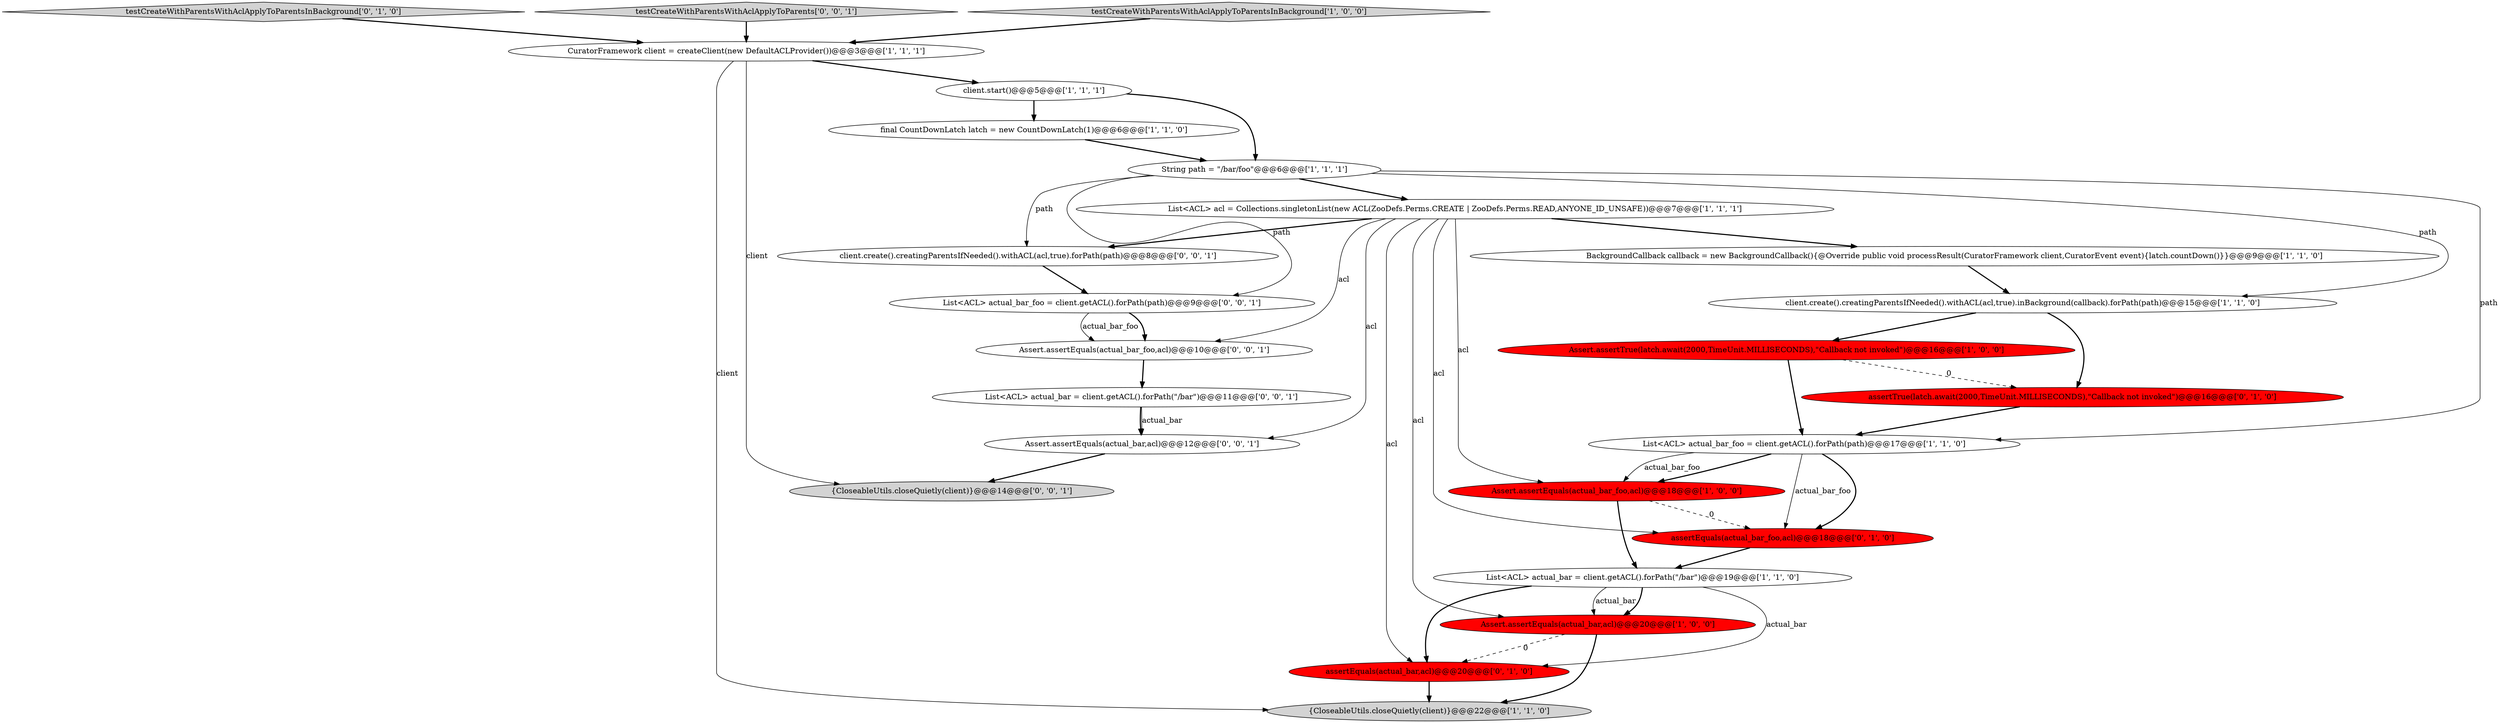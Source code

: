 digraph {
3 [style = filled, label = "{CloseableUtils.closeQuietly(client)}@@@22@@@['1', '1', '0']", fillcolor = lightgray, shape = ellipse image = "AAA0AAABBB1BBB"];
14 [style = filled, label = "assertEquals(actual_bar,acl)@@@20@@@['0', '1', '0']", fillcolor = red, shape = ellipse image = "AAA1AAABBB2BBB"];
16 [style = filled, label = "testCreateWithParentsWithAclApplyToParentsInBackground['0', '1', '0']", fillcolor = lightgray, shape = diamond image = "AAA0AAABBB2BBB"];
15 [style = filled, label = "assertTrue(latch.await(2000,TimeUnit.MILLISECONDS),\"Callback not invoked\")@@@16@@@['0', '1', '0']", fillcolor = red, shape = ellipse image = "AAA1AAABBB2BBB"];
22 [style = filled, label = "testCreateWithParentsWithAclApplyToParents['0', '0', '1']", fillcolor = lightgray, shape = diamond image = "AAA0AAABBB3BBB"];
10 [style = filled, label = "Assert.assertTrue(latch.await(2000,TimeUnit.MILLISECONDS),\"Callback not invoked\")@@@16@@@['1', '0', '0']", fillcolor = red, shape = ellipse image = "AAA1AAABBB1BBB"];
2 [style = filled, label = "Assert.assertEquals(actual_bar,acl)@@@20@@@['1', '0', '0']", fillcolor = red, shape = ellipse image = "AAA1AAABBB1BBB"];
5 [style = filled, label = "CuratorFramework client = createClient(new DefaultACLProvider())@@@3@@@['1', '1', '1']", fillcolor = white, shape = ellipse image = "AAA0AAABBB1BBB"];
18 [style = filled, label = "Assert.assertEquals(actual_bar_foo,acl)@@@10@@@['0', '0', '1']", fillcolor = white, shape = ellipse image = "AAA0AAABBB3BBB"];
23 [style = filled, label = "Assert.assertEquals(actual_bar,acl)@@@12@@@['0', '0', '1']", fillcolor = white, shape = ellipse image = "AAA0AAABBB3BBB"];
4 [style = filled, label = "testCreateWithParentsWithAclApplyToParentsInBackground['1', '0', '0']", fillcolor = lightgray, shape = diamond image = "AAA0AAABBB1BBB"];
8 [style = filled, label = "final CountDownLatch latch = new CountDownLatch(1)@@@6@@@['1', '1', '0']", fillcolor = white, shape = ellipse image = "AAA0AAABBB1BBB"];
1 [style = filled, label = "BackgroundCallback callback = new BackgroundCallback(){@Override public void processResult(CuratorFramework client,CuratorEvent event){latch.countDown()}}@@@9@@@['1', '1', '0']", fillcolor = white, shape = ellipse image = "AAA0AAABBB1BBB"];
20 [style = filled, label = "List<ACL> actual_bar = client.getACL().forPath(\"/bar\")@@@11@@@['0', '0', '1']", fillcolor = white, shape = ellipse image = "AAA0AAABBB3BBB"];
21 [style = filled, label = "{CloseableUtils.closeQuietly(client)}@@@14@@@['0', '0', '1']", fillcolor = lightgray, shape = ellipse image = "AAA0AAABBB3BBB"];
12 [style = filled, label = "String path = \"/bar/foo\"@@@6@@@['1', '1', '1']", fillcolor = white, shape = ellipse image = "AAA0AAABBB1BBB"];
11 [style = filled, label = "Assert.assertEquals(actual_bar_foo,acl)@@@18@@@['1', '0', '0']", fillcolor = red, shape = ellipse image = "AAA1AAABBB1BBB"];
17 [style = filled, label = "assertEquals(actual_bar_foo,acl)@@@18@@@['0', '1', '0']", fillcolor = red, shape = ellipse image = "AAA1AAABBB2BBB"];
9 [style = filled, label = "List<ACL> acl = Collections.singletonList(new ACL(ZooDefs.Perms.CREATE | ZooDefs.Perms.READ,ANYONE_ID_UNSAFE))@@@7@@@['1', '1', '1']", fillcolor = white, shape = ellipse image = "AAA0AAABBB1BBB"];
6 [style = filled, label = "client.start()@@@5@@@['1', '1', '1']", fillcolor = white, shape = ellipse image = "AAA0AAABBB1BBB"];
7 [style = filled, label = "List<ACL> actual_bar = client.getACL().forPath(\"/bar\")@@@19@@@['1', '1', '0']", fillcolor = white, shape = ellipse image = "AAA0AAABBB1BBB"];
13 [style = filled, label = "List<ACL> actual_bar_foo = client.getACL().forPath(path)@@@17@@@['1', '1', '0']", fillcolor = white, shape = ellipse image = "AAA0AAABBB1BBB"];
24 [style = filled, label = "List<ACL> actual_bar_foo = client.getACL().forPath(path)@@@9@@@['0', '0', '1']", fillcolor = white, shape = ellipse image = "AAA0AAABBB3BBB"];
0 [style = filled, label = "client.create().creatingParentsIfNeeded().withACL(acl,true).inBackground(callback).forPath(path)@@@15@@@['1', '1', '0']", fillcolor = white, shape = ellipse image = "AAA0AAABBB1BBB"];
19 [style = filled, label = "client.create().creatingParentsIfNeeded().withACL(acl,true).forPath(path)@@@8@@@['0', '0', '1']", fillcolor = white, shape = ellipse image = "AAA0AAABBB3BBB"];
10->15 [style = dashed, label="0"];
14->3 [style = bold, label=""];
15->13 [style = bold, label=""];
9->2 [style = solid, label="acl"];
12->19 [style = solid, label="path"];
7->2 [style = solid, label="actual_bar"];
20->23 [style = solid, label="actual_bar"];
2->3 [style = bold, label=""];
12->0 [style = solid, label="path"];
7->14 [style = solid, label="actual_bar"];
13->17 [style = solid, label="actual_bar_foo"];
1->0 [style = bold, label=""];
11->17 [style = dashed, label="0"];
9->23 [style = solid, label="acl"];
12->9 [style = bold, label=""];
24->18 [style = bold, label=""];
13->11 [style = bold, label=""];
22->5 [style = bold, label=""];
0->15 [style = bold, label=""];
19->24 [style = bold, label=""];
7->14 [style = bold, label=""];
9->11 [style = solid, label="acl"];
17->7 [style = bold, label=""];
13->11 [style = solid, label="actual_bar_foo"];
9->17 [style = solid, label="acl"];
13->17 [style = bold, label=""];
18->20 [style = bold, label=""];
0->10 [style = bold, label=""];
5->21 [style = solid, label="client"];
5->6 [style = bold, label=""];
20->23 [style = bold, label=""];
10->13 [style = bold, label=""];
23->21 [style = bold, label=""];
2->14 [style = dashed, label="0"];
9->18 [style = solid, label="acl"];
7->2 [style = bold, label=""];
6->8 [style = bold, label=""];
24->18 [style = solid, label="actual_bar_foo"];
5->3 [style = solid, label="client"];
16->5 [style = bold, label=""];
9->19 [style = bold, label=""];
9->14 [style = solid, label="acl"];
9->1 [style = bold, label=""];
12->13 [style = solid, label="path"];
4->5 [style = bold, label=""];
12->24 [style = solid, label="path"];
8->12 [style = bold, label=""];
11->7 [style = bold, label=""];
6->12 [style = bold, label=""];
}
